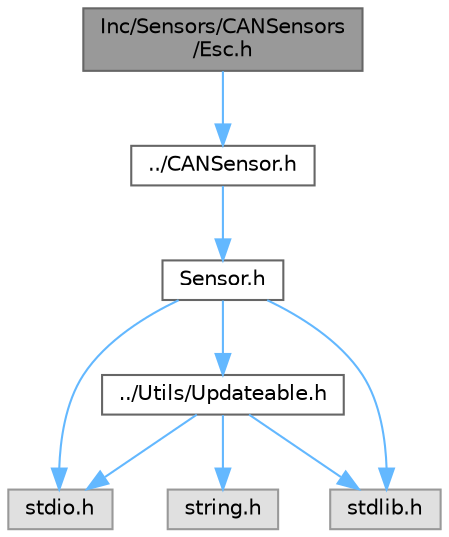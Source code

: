 digraph "Inc/Sensors/CANSensors/Esc.h"
{
 // LATEX_PDF_SIZE
  bgcolor="transparent";
  edge [fontname=Helvetica,fontsize=10,labelfontname=Helvetica,labelfontsize=10];
  node [fontname=Helvetica,fontsize=10,shape=box,height=0.2,width=0.4];
  Node1 [label="Inc/Sensors/CANSensors\l/Esc.h",height=0.2,width=0.4,color="gray40", fillcolor="grey60", style="filled", fontcolor="black",tooltip=" "];
  Node1 -> Node2 [color="steelblue1",style="solid"];
  Node2 [label="../CANSensor.h",height=0.2,width=0.4,color="grey40", fillcolor="white", style="filled",URL="$CANSensor_8h.html",tooltip=" "];
  Node2 -> Node3 [color="steelblue1",style="solid"];
  Node3 [label="Sensor.h",height=0.2,width=0.4,color="grey40", fillcolor="white", style="filled",URL="$Sensor_8h.html",tooltip=" "];
  Node3 -> Node4 [color="steelblue1",style="solid"];
  Node4 [label="stdio.h",height=0.2,width=0.4,color="grey60", fillcolor="#E0E0E0", style="filled",tooltip=" "];
  Node3 -> Node5 [color="steelblue1",style="solid"];
  Node5 [label="stdlib.h",height=0.2,width=0.4,color="grey60", fillcolor="#E0E0E0", style="filled",tooltip=" "];
  Node3 -> Node6 [color="steelblue1",style="solid"];
  Node6 [label="../Utils/Updateable.h",height=0.2,width=0.4,color="grey40", fillcolor="white", style="filled",URL="$Updateable_8h.html",tooltip=" "];
  Node6 -> Node4 [color="steelblue1",style="solid"];
  Node6 -> Node5 [color="steelblue1",style="solid"];
  Node6 -> Node7 [color="steelblue1",style="solid"];
  Node7 [label="string.h",height=0.2,width=0.4,color="grey60", fillcolor="#E0E0E0", style="filled",tooltip=" "];
}
